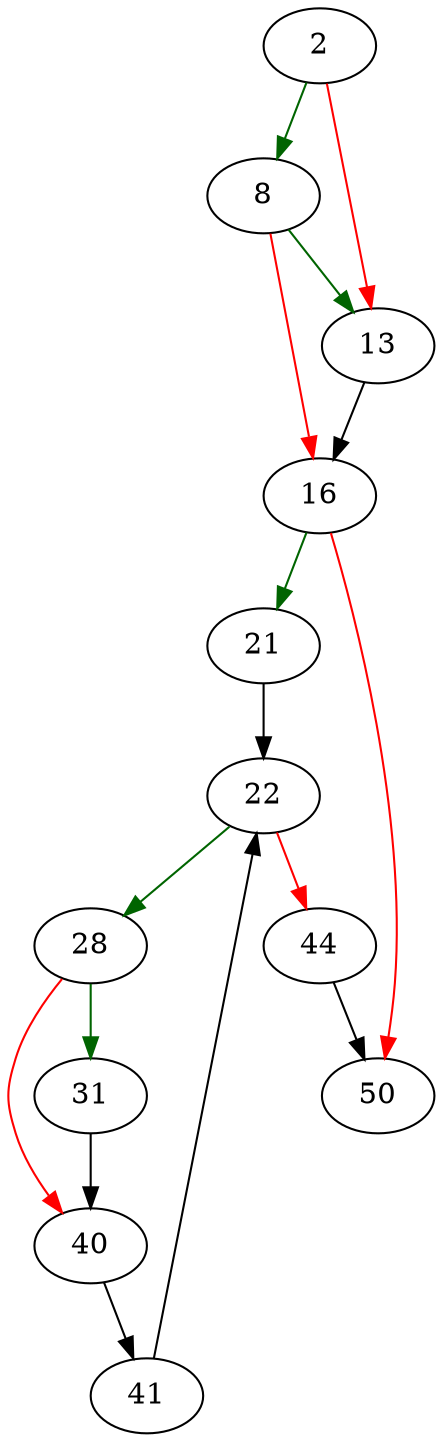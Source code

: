strict digraph "sqlite3VtabClear" {
	// Node definitions.
	2 [entry=true];
	8;
	13;
	16;
	21;
	50;
	22;
	28;
	44;
	31;
	40;
	41;

	// Edge definitions.
	2 -> 8 [
		color=darkgreen
		cond=true
	];
	2 -> 13 [
		color=red
		cond=false
	];
	8 -> 13 [
		color=darkgreen
		cond=true
	];
	8 -> 16 [
		color=red
		cond=false
	];
	13 -> 16;
	16 -> 21 [
		color=darkgreen
		cond=true
	];
	16 -> 50 [
		color=red
		cond=false
	];
	21 -> 22;
	22 -> 28 [
		color=darkgreen
		cond=true
	];
	22 -> 44 [
		color=red
		cond=false
	];
	28 -> 31 [
		color=darkgreen
		cond=true
	];
	28 -> 40 [
		color=red
		cond=false
	];
	44 -> 50;
	31 -> 40;
	40 -> 41;
	41 -> 22;
}
